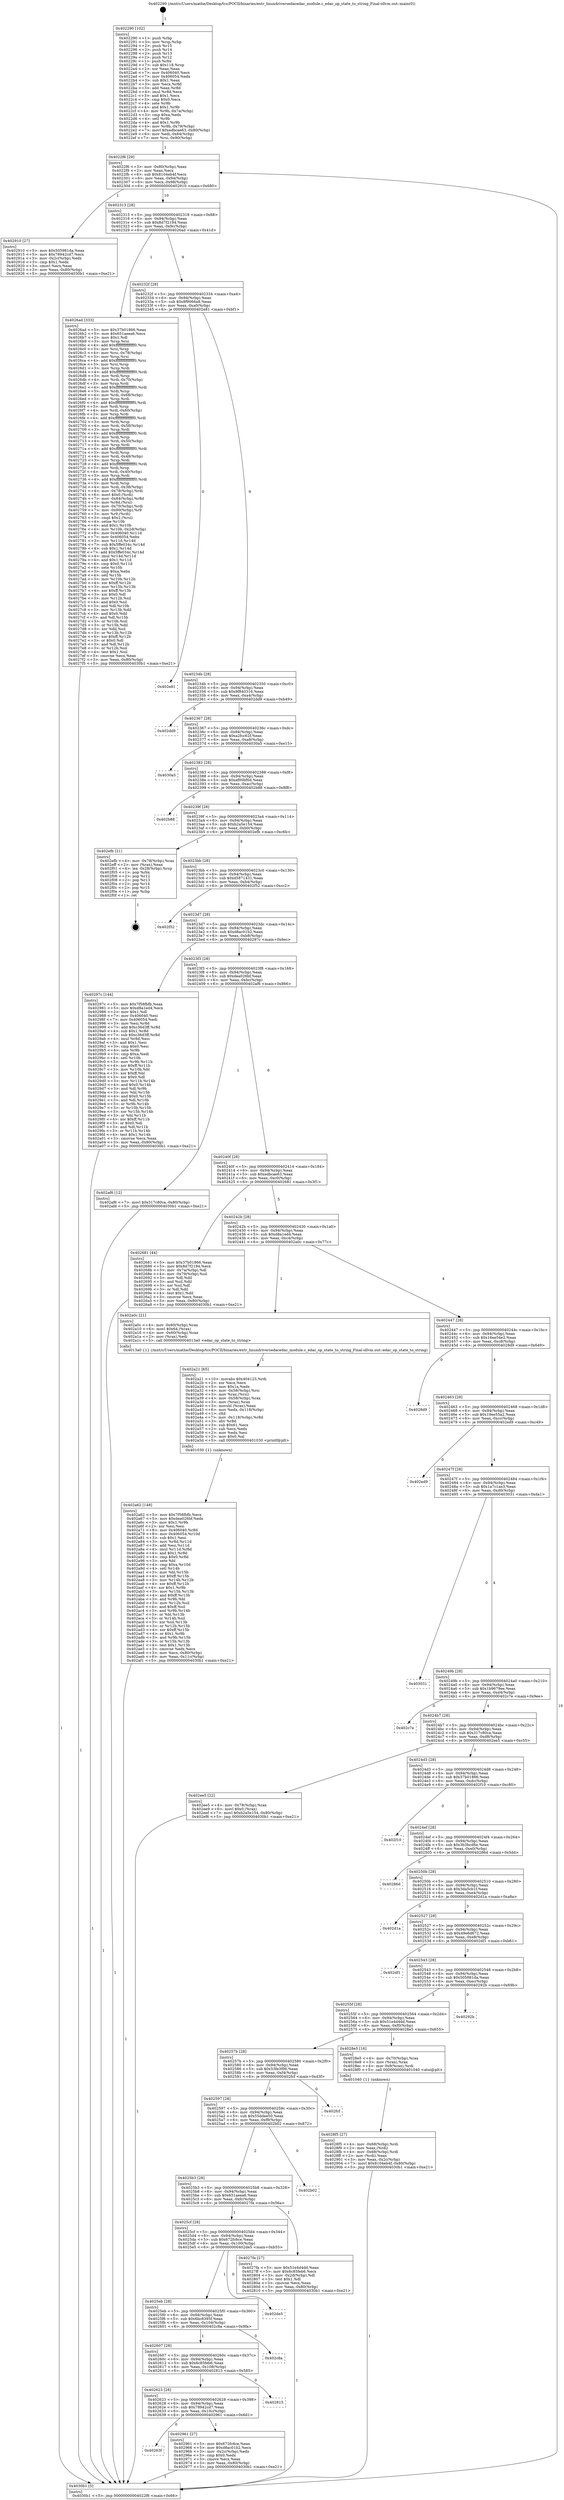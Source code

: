digraph "0x402290" {
  label = "0x402290 (/mnt/c/Users/mathe/Desktop/tcc/POCII/binaries/extr_linuxdriversedacedac_module.c_edac_op_state_to_string_Final-ollvm.out::main(0))"
  labelloc = "t"
  node[shape=record]

  Entry [label="",width=0.3,height=0.3,shape=circle,fillcolor=black,style=filled]
  "0x4022f6" [label="{
     0x4022f6 [29]\l
     | [instrs]\l
     &nbsp;&nbsp;0x4022f6 \<+3\>: mov -0x80(%rbp),%eax\l
     &nbsp;&nbsp;0x4022f9 \<+2\>: mov %eax,%ecx\l
     &nbsp;&nbsp;0x4022fb \<+6\>: sub $0x8104eb4f,%ecx\l
     &nbsp;&nbsp;0x402301 \<+6\>: mov %eax,-0x94(%rbp)\l
     &nbsp;&nbsp;0x402307 \<+6\>: mov %ecx,-0x98(%rbp)\l
     &nbsp;&nbsp;0x40230d \<+6\>: je 0000000000402910 \<main+0x680\>\l
  }"]
  "0x402910" [label="{
     0x402910 [27]\l
     | [instrs]\l
     &nbsp;&nbsp;0x402910 \<+5\>: mov $0x505981da,%eax\l
     &nbsp;&nbsp;0x402915 \<+5\>: mov $0x78942cd7,%ecx\l
     &nbsp;&nbsp;0x40291a \<+3\>: mov -0x2c(%rbp),%edx\l
     &nbsp;&nbsp;0x40291d \<+3\>: cmp $0x1,%edx\l
     &nbsp;&nbsp;0x402920 \<+3\>: cmovl %ecx,%eax\l
     &nbsp;&nbsp;0x402923 \<+3\>: mov %eax,-0x80(%rbp)\l
     &nbsp;&nbsp;0x402926 \<+5\>: jmp 00000000004030b1 \<main+0xe21\>\l
  }"]
  "0x402313" [label="{
     0x402313 [28]\l
     | [instrs]\l
     &nbsp;&nbsp;0x402313 \<+5\>: jmp 0000000000402318 \<main+0x88\>\l
     &nbsp;&nbsp;0x402318 \<+6\>: mov -0x94(%rbp),%eax\l
     &nbsp;&nbsp;0x40231e \<+5\>: sub $0x8d7f2194,%eax\l
     &nbsp;&nbsp;0x402323 \<+6\>: mov %eax,-0x9c(%rbp)\l
     &nbsp;&nbsp;0x402329 \<+6\>: je 00000000004026ad \<main+0x41d\>\l
  }"]
  Exit [label="",width=0.3,height=0.3,shape=circle,fillcolor=black,style=filled,peripheries=2]
  "0x4026ad" [label="{
     0x4026ad [333]\l
     | [instrs]\l
     &nbsp;&nbsp;0x4026ad \<+5\>: mov $0x37b01866,%eax\l
     &nbsp;&nbsp;0x4026b2 \<+5\>: mov $0x651aeea6,%ecx\l
     &nbsp;&nbsp;0x4026b7 \<+2\>: mov $0x1,%dl\l
     &nbsp;&nbsp;0x4026b9 \<+3\>: mov %rsp,%rsi\l
     &nbsp;&nbsp;0x4026bc \<+4\>: add $0xfffffffffffffff0,%rsi\l
     &nbsp;&nbsp;0x4026c0 \<+3\>: mov %rsi,%rsp\l
     &nbsp;&nbsp;0x4026c3 \<+4\>: mov %rsi,-0x78(%rbp)\l
     &nbsp;&nbsp;0x4026c7 \<+3\>: mov %rsp,%rsi\l
     &nbsp;&nbsp;0x4026ca \<+4\>: add $0xfffffffffffffff0,%rsi\l
     &nbsp;&nbsp;0x4026ce \<+3\>: mov %rsi,%rsp\l
     &nbsp;&nbsp;0x4026d1 \<+3\>: mov %rsp,%rdi\l
     &nbsp;&nbsp;0x4026d4 \<+4\>: add $0xfffffffffffffff0,%rdi\l
     &nbsp;&nbsp;0x4026d8 \<+3\>: mov %rdi,%rsp\l
     &nbsp;&nbsp;0x4026db \<+4\>: mov %rdi,-0x70(%rbp)\l
     &nbsp;&nbsp;0x4026df \<+3\>: mov %rsp,%rdi\l
     &nbsp;&nbsp;0x4026e2 \<+4\>: add $0xfffffffffffffff0,%rdi\l
     &nbsp;&nbsp;0x4026e6 \<+3\>: mov %rdi,%rsp\l
     &nbsp;&nbsp;0x4026e9 \<+4\>: mov %rdi,-0x68(%rbp)\l
     &nbsp;&nbsp;0x4026ed \<+3\>: mov %rsp,%rdi\l
     &nbsp;&nbsp;0x4026f0 \<+4\>: add $0xfffffffffffffff0,%rdi\l
     &nbsp;&nbsp;0x4026f4 \<+3\>: mov %rdi,%rsp\l
     &nbsp;&nbsp;0x4026f7 \<+4\>: mov %rdi,-0x60(%rbp)\l
     &nbsp;&nbsp;0x4026fb \<+3\>: mov %rsp,%rdi\l
     &nbsp;&nbsp;0x4026fe \<+4\>: add $0xfffffffffffffff0,%rdi\l
     &nbsp;&nbsp;0x402702 \<+3\>: mov %rdi,%rsp\l
     &nbsp;&nbsp;0x402705 \<+4\>: mov %rdi,-0x58(%rbp)\l
     &nbsp;&nbsp;0x402709 \<+3\>: mov %rsp,%rdi\l
     &nbsp;&nbsp;0x40270c \<+4\>: add $0xfffffffffffffff0,%rdi\l
     &nbsp;&nbsp;0x402710 \<+3\>: mov %rdi,%rsp\l
     &nbsp;&nbsp;0x402713 \<+4\>: mov %rdi,-0x50(%rbp)\l
     &nbsp;&nbsp;0x402717 \<+3\>: mov %rsp,%rdi\l
     &nbsp;&nbsp;0x40271a \<+4\>: add $0xfffffffffffffff0,%rdi\l
     &nbsp;&nbsp;0x40271e \<+3\>: mov %rdi,%rsp\l
     &nbsp;&nbsp;0x402721 \<+4\>: mov %rdi,-0x48(%rbp)\l
     &nbsp;&nbsp;0x402725 \<+3\>: mov %rsp,%rdi\l
     &nbsp;&nbsp;0x402728 \<+4\>: add $0xfffffffffffffff0,%rdi\l
     &nbsp;&nbsp;0x40272c \<+3\>: mov %rdi,%rsp\l
     &nbsp;&nbsp;0x40272f \<+4\>: mov %rdi,-0x40(%rbp)\l
     &nbsp;&nbsp;0x402733 \<+3\>: mov %rsp,%rdi\l
     &nbsp;&nbsp;0x402736 \<+4\>: add $0xfffffffffffffff0,%rdi\l
     &nbsp;&nbsp;0x40273a \<+3\>: mov %rdi,%rsp\l
     &nbsp;&nbsp;0x40273d \<+4\>: mov %rdi,-0x38(%rbp)\l
     &nbsp;&nbsp;0x402741 \<+4\>: mov -0x78(%rbp),%rdi\l
     &nbsp;&nbsp;0x402745 \<+6\>: movl $0x0,(%rdi)\l
     &nbsp;&nbsp;0x40274b \<+7\>: mov -0x84(%rbp),%r8d\l
     &nbsp;&nbsp;0x402752 \<+3\>: mov %r8d,(%rsi)\l
     &nbsp;&nbsp;0x402755 \<+4\>: mov -0x70(%rbp),%rdi\l
     &nbsp;&nbsp;0x402759 \<+7\>: mov -0x90(%rbp),%r9\l
     &nbsp;&nbsp;0x402760 \<+3\>: mov %r9,(%rdi)\l
     &nbsp;&nbsp;0x402763 \<+3\>: cmpl $0x2,(%rsi)\l
     &nbsp;&nbsp;0x402766 \<+4\>: setne %r10b\l
     &nbsp;&nbsp;0x40276a \<+4\>: and $0x1,%r10b\l
     &nbsp;&nbsp;0x40276e \<+4\>: mov %r10b,-0x2d(%rbp)\l
     &nbsp;&nbsp;0x402772 \<+8\>: mov 0x406040,%r11d\l
     &nbsp;&nbsp;0x40277a \<+7\>: mov 0x406054,%ebx\l
     &nbsp;&nbsp;0x402781 \<+3\>: mov %r11d,%r14d\l
     &nbsp;&nbsp;0x402784 \<+7\>: sub $0x5ffe034c,%r14d\l
     &nbsp;&nbsp;0x40278b \<+4\>: sub $0x1,%r14d\l
     &nbsp;&nbsp;0x40278f \<+7\>: add $0x5ffe034c,%r14d\l
     &nbsp;&nbsp;0x402796 \<+4\>: imul %r14d,%r11d\l
     &nbsp;&nbsp;0x40279a \<+4\>: and $0x1,%r11d\l
     &nbsp;&nbsp;0x40279e \<+4\>: cmp $0x0,%r11d\l
     &nbsp;&nbsp;0x4027a2 \<+4\>: sete %r10b\l
     &nbsp;&nbsp;0x4027a6 \<+3\>: cmp $0xa,%ebx\l
     &nbsp;&nbsp;0x4027a9 \<+4\>: setl %r15b\l
     &nbsp;&nbsp;0x4027ad \<+3\>: mov %r10b,%r12b\l
     &nbsp;&nbsp;0x4027b0 \<+4\>: xor $0xff,%r12b\l
     &nbsp;&nbsp;0x4027b4 \<+3\>: mov %r15b,%r13b\l
     &nbsp;&nbsp;0x4027b7 \<+4\>: xor $0xff,%r13b\l
     &nbsp;&nbsp;0x4027bb \<+3\>: xor $0x0,%dl\l
     &nbsp;&nbsp;0x4027be \<+3\>: mov %r12b,%sil\l
     &nbsp;&nbsp;0x4027c1 \<+4\>: and $0x0,%sil\l
     &nbsp;&nbsp;0x4027c5 \<+3\>: and %dl,%r10b\l
     &nbsp;&nbsp;0x4027c8 \<+3\>: mov %r13b,%dil\l
     &nbsp;&nbsp;0x4027cb \<+4\>: and $0x0,%dil\l
     &nbsp;&nbsp;0x4027cf \<+3\>: and %dl,%r15b\l
     &nbsp;&nbsp;0x4027d2 \<+3\>: or %r10b,%sil\l
     &nbsp;&nbsp;0x4027d5 \<+3\>: or %r15b,%dil\l
     &nbsp;&nbsp;0x4027d8 \<+3\>: xor %dil,%sil\l
     &nbsp;&nbsp;0x4027db \<+3\>: or %r13b,%r12b\l
     &nbsp;&nbsp;0x4027de \<+4\>: xor $0xff,%r12b\l
     &nbsp;&nbsp;0x4027e2 \<+3\>: or $0x0,%dl\l
     &nbsp;&nbsp;0x4027e5 \<+3\>: and %dl,%r12b\l
     &nbsp;&nbsp;0x4027e8 \<+3\>: or %r12b,%sil\l
     &nbsp;&nbsp;0x4027eb \<+4\>: test $0x1,%sil\l
     &nbsp;&nbsp;0x4027ef \<+3\>: cmovne %ecx,%eax\l
     &nbsp;&nbsp;0x4027f2 \<+3\>: mov %eax,-0x80(%rbp)\l
     &nbsp;&nbsp;0x4027f5 \<+5\>: jmp 00000000004030b1 \<main+0xe21\>\l
  }"]
  "0x40232f" [label="{
     0x40232f [28]\l
     | [instrs]\l
     &nbsp;&nbsp;0x40232f \<+5\>: jmp 0000000000402334 \<main+0xa4\>\l
     &nbsp;&nbsp;0x402334 \<+6\>: mov -0x94(%rbp),%eax\l
     &nbsp;&nbsp;0x40233a \<+5\>: sub $0x8f9066a8,%eax\l
     &nbsp;&nbsp;0x40233f \<+6\>: mov %eax,-0xa0(%rbp)\l
     &nbsp;&nbsp;0x402345 \<+6\>: je 0000000000402e81 \<main+0xbf1\>\l
  }"]
  "0x402a62" [label="{
     0x402a62 [148]\l
     | [instrs]\l
     &nbsp;&nbsp;0x402a62 \<+5\>: mov $0x7f58fbfb,%ecx\l
     &nbsp;&nbsp;0x402a67 \<+5\>: mov $0xdea026bf,%edx\l
     &nbsp;&nbsp;0x402a6c \<+3\>: mov $0x1,%r9b\l
     &nbsp;&nbsp;0x402a6f \<+2\>: xor %esi,%esi\l
     &nbsp;&nbsp;0x402a71 \<+8\>: mov 0x406040,%r8d\l
     &nbsp;&nbsp;0x402a79 \<+8\>: mov 0x406054,%r10d\l
     &nbsp;&nbsp;0x402a81 \<+3\>: sub $0x1,%esi\l
     &nbsp;&nbsp;0x402a84 \<+3\>: mov %r8d,%r11d\l
     &nbsp;&nbsp;0x402a87 \<+3\>: add %esi,%r11d\l
     &nbsp;&nbsp;0x402a8a \<+4\>: imul %r11d,%r8d\l
     &nbsp;&nbsp;0x402a8e \<+4\>: and $0x1,%r8d\l
     &nbsp;&nbsp;0x402a92 \<+4\>: cmp $0x0,%r8d\l
     &nbsp;&nbsp;0x402a96 \<+3\>: sete %bl\l
     &nbsp;&nbsp;0x402a99 \<+4\>: cmp $0xa,%r10d\l
     &nbsp;&nbsp;0x402a9d \<+4\>: setl %r14b\l
     &nbsp;&nbsp;0x402aa1 \<+3\>: mov %bl,%r15b\l
     &nbsp;&nbsp;0x402aa4 \<+4\>: xor $0xff,%r15b\l
     &nbsp;&nbsp;0x402aa8 \<+3\>: mov %r14b,%r12b\l
     &nbsp;&nbsp;0x402aab \<+4\>: xor $0xff,%r12b\l
     &nbsp;&nbsp;0x402aaf \<+4\>: xor $0x1,%r9b\l
     &nbsp;&nbsp;0x402ab3 \<+3\>: mov %r15b,%r13b\l
     &nbsp;&nbsp;0x402ab6 \<+4\>: and $0xff,%r13b\l
     &nbsp;&nbsp;0x402aba \<+3\>: and %r9b,%bl\l
     &nbsp;&nbsp;0x402abd \<+3\>: mov %r12b,%sil\l
     &nbsp;&nbsp;0x402ac0 \<+4\>: and $0xff,%sil\l
     &nbsp;&nbsp;0x402ac4 \<+3\>: and %r9b,%r14b\l
     &nbsp;&nbsp;0x402ac7 \<+3\>: or %bl,%r13b\l
     &nbsp;&nbsp;0x402aca \<+3\>: or %r14b,%sil\l
     &nbsp;&nbsp;0x402acd \<+3\>: xor %sil,%r13b\l
     &nbsp;&nbsp;0x402ad0 \<+3\>: or %r12b,%r15b\l
     &nbsp;&nbsp;0x402ad3 \<+4\>: xor $0xff,%r15b\l
     &nbsp;&nbsp;0x402ad7 \<+4\>: or $0x1,%r9b\l
     &nbsp;&nbsp;0x402adb \<+3\>: and %r9b,%r15b\l
     &nbsp;&nbsp;0x402ade \<+3\>: or %r15b,%r13b\l
     &nbsp;&nbsp;0x402ae1 \<+4\>: test $0x1,%r13b\l
     &nbsp;&nbsp;0x402ae5 \<+3\>: cmovne %edx,%ecx\l
     &nbsp;&nbsp;0x402ae8 \<+3\>: mov %ecx,-0x80(%rbp)\l
     &nbsp;&nbsp;0x402aeb \<+6\>: mov %eax,-0x11c(%rbp)\l
     &nbsp;&nbsp;0x402af1 \<+5\>: jmp 00000000004030b1 \<main+0xe21\>\l
  }"]
  "0x402e81" [label="{
     0x402e81\l
  }", style=dashed]
  "0x40234b" [label="{
     0x40234b [28]\l
     | [instrs]\l
     &nbsp;&nbsp;0x40234b \<+5\>: jmp 0000000000402350 \<main+0xc0\>\l
     &nbsp;&nbsp;0x402350 \<+6\>: mov -0x94(%rbp),%eax\l
     &nbsp;&nbsp;0x402356 \<+5\>: sub $0x9f840316,%eax\l
     &nbsp;&nbsp;0x40235b \<+6\>: mov %eax,-0xa4(%rbp)\l
     &nbsp;&nbsp;0x402361 \<+6\>: je 0000000000402dd9 \<main+0xb49\>\l
  }"]
  "0x402a21" [label="{
     0x402a21 [65]\l
     | [instrs]\l
     &nbsp;&nbsp;0x402a21 \<+10\>: movabs $0x404123,%rdi\l
     &nbsp;&nbsp;0x402a2b \<+2\>: xor %ecx,%ecx\l
     &nbsp;&nbsp;0x402a2d \<+5\>: mov $0x1a,%edx\l
     &nbsp;&nbsp;0x402a32 \<+4\>: mov -0x58(%rbp),%rsi\l
     &nbsp;&nbsp;0x402a36 \<+3\>: mov %rax,(%rsi)\l
     &nbsp;&nbsp;0x402a39 \<+4\>: mov -0x58(%rbp),%rax\l
     &nbsp;&nbsp;0x402a3d \<+3\>: mov (%rax),%rax\l
     &nbsp;&nbsp;0x402a40 \<+3\>: movsbl (%rax),%eax\l
     &nbsp;&nbsp;0x402a43 \<+6\>: mov %edx,-0x118(%rbp)\l
     &nbsp;&nbsp;0x402a49 \<+1\>: cltd\l
     &nbsp;&nbsp;0x402a4a \<+7\>: mov -0x118(%rbp),%r8d\l
     &nbsp;&nbsp;0x402a51 \<+3\>: idiv %r8d\l
     &nbsp;&nbsp;0x402a54 \<+3\>: sub $0x61,%ecx\l
     &nbsp;&nbsp;0x402a57 \<+2\>: sub %ecx,%edx\l
     &nbsp;&nbsp;0x402a59 \<+2\>: mov %edx,%esi\l
     &nbsp;&nbsp;0x402a5b \<+2\>: mov $0x0,%al\l
     &nbsp;&nbsp;0x402a5d \<+5\>: call 0000000000401030 \<printf@plt\>\l
     | [calls]\l
     &nbsp;&nbsp;0x401030 \{1\} (unknown)\l
  }"]
  "0x402dd9" [label="{
     0x402dd9\l
  }", style=dashed]
  "0x402367" [label="{
     0x402367 [28]\l
     | [instrs]\l
     &nbsp;&nbsp;0x402367 \<+5\>: jmp 000000000040236c \<main+0xdc\>\l
     &nbsp;&nbsp;0x40236c \<+6\>: mov -0x94(%rbp),%eax\l
     &nbsp;&nbsp;0x402372 \<+5\>: sub $0xa2fcc62f,%eax\l
     &nbsp;&nbsp;0x402377 \<+6\>: mov %eax,-0xa8(%rbp)\l
     &nbsp;&nbsp;0x40237d \<+6\>: je 00000000004030a5 \<main+0xe15\>\l
  }"]
  "0x40263f" [label="{
     0x40263f\l
  }", style=dashed]
  "0x4030a5" [label="{
     0x4030a5\l
  }", style=dashed]
  "0x402383" [label="{
     0x402383 [28]\l
     | [instrs]\l
     &nbsp;&nbsp;0x402383 \<+5\>: jmp 0000000000402388 \<main+0xf8\>\l
     &nbsp;&nbsp;0x402388 \<+6\>: mov -0x94(%rbp),%eax\l
     &nbsp;&nbsp;0x40238e \<+5\>: sub $0xaf00bf0d,%eax\l
     &nbsp;&nbsp;0x402393 \<+6\>: mov %eax,-0xac(%rbp)\l
     &nbsp;&nbsp;0x402399 \<+6\>: je 0000000000402b88 \<main+0x8f8\>\l
  }"]
  "0x402961" [label="{
     0x402961 [27]\l
     | [instrs]\l
     &nbsp;&nbsp;0x402961 \<+5\>: mov $0x672fc6ce,%eax\l
     &nbsp;&nbsp;0x402966 \<+5\>: mov $0xd8ac01b2,%ecx\l
     &nbsp;&nbsp;0x40296b \<+3\>: mov -0x2c(%rbp),%edx\l
     &nbsp;&nbsp;0x40296e \<+3\>: cmp $0x0,%edx\l
     &nbsp;&nbsp;0x402971 \<+3\>: cmove %ecx,%eax\l
     &nbsp;&nbsp;0x402974 \<+3\>: mov %eax,-0x80(%rbp)\l
     &nbsp;&nbsp;0x402977 \<+5\>: jmp 00000000004030b1 \<main+0xe21\>\l
  }"]
  "0x402b88" [label="{
     0x402b88\l
  }", style=dashed]
  "0x40239f" [label="{
     0x40239f [28]\l
     | [instrs]\l
     &nbsp;&nbsp;0x40239f \<+5\>: jmp 00000000004023a4 \<main+0x114\>\l
     &nbsp;&nbsp;0x4023a4 \<+6\>: mov -0x94(%rbp),%eax\l
     &nbsp;&nbsp;0x4023aa \<+5\>: sub $0xb2a5e154,%eax\l
     &nbsp;&nbsp;0x4023af \<+6\>: mov %eax,-0xb0(%rbp)\l
     &nbsp;&nbsp;0x4023b5 \<+6\>: je 0000000000402efb \<main+0xc6b\>\l
  }"]
  "0x402623" [label="{
     0x402623 [28]\l
     | [instrs]\l
     &nbsp;&nbsp;0x402623 \<+5\>: jmp 0000000000402628 \<main+0x398\>\l
     &nbsp;&nbsp;0x402628 \<+6\>: mov -0x94(%rbp),%eax\l
     &nbsp;&nbsp;0x40262e \<+5\>: sub $0x78942cd7,%eax\l
     &nbsp;&nbsp;0x402633 \<+6\>: mov %eax,-0x10c(%rbp)\l
     &nbsp;&nbsp;0x402639 \<+6\>: je 0000000000402961 \<main+0x6d1\>\l
  }"]
  "0x402efb" [label="{
     0x402efb [21]\l
     | [instrs]\l
     &nbsp;&nbsp;0x402efb \<+4\>: mov -0x78(%rbp),%rax\l
     &nbsp;&nbsp;0x402eff \<+2\>: mov (%rax),%eax\l
     &nbsp;&nbsp;0x402f01 \<+4\>: lea -0x28(%rbp),%rsp\l
     &nbsp;&nbsp;0x402f05 \<+1\>: pop %rbx\l
     &nbsp;&nbsp;0x402f06 \<+2\>: pop %r12\l
     &nbsp;&nbsp;0x402f08 \<+2\>: pop %r13\l
     &nbsp;&nbsp;0x402f0a \<+2\>: pop %r14\l
     &nbsp;&nbsp;0x402f0c \<+2\>: pop %r15\l
     &nbsp;&nbsp;0x402f0e \<+1\>: pop %rbp\l
     &nbsp;&nbsp;0x402f0f \<+1\>: ret\l
  }"]
  "0x4023bb" [label="{
     0x4023bb [28]\l
     | [instrs]\l
     &nbsp;&nbsp;0x4023bb \<+5\>: jmp 00000000004023c0 \<main+0x130\>\l
     &nbsp;&nbsp;0x4023c0 \<+6\>: mov -0x94(%rbp),%eax\l
     &nbsp;&nbsp;0x4023c6 \<+5\>: sub $0xd5871431,%eax\l
     &nbsp;&nbsp;0x4023cb \<+6\>: mov %eax,-0xb4(%rbp)\l
     &nbsp;&nbsp;0x4023d1 \<+6\>: je 0000000000402f52 \<main+0xcc2\>\l
  }"]
  "0x402815" [label="{
     0x402815\l
  }", style=dashed]
  "0x402f52" [label="{
     0x402f52\l
  }", style=dashed]
  "0x4023d7" [label="{
     0x4023d7 [28]\l
     | [instrs]\l
     &nbsp;&nbsp;0x4023d7 \<+5\>: jmp 00000000004023dc \<main+0x14c\>\l
     &nbsp;&nbsp;0x4023dc \<+6\>: mov -0x94(%rbp),%eax\l
     &nbsp;&nbsp;0x4023e2 \<+5\>: sub $0xd8ac01b2,%eax\l
     &nbsp;&nbsp;0x4023e7 \<+6\>: mov %eax,-0xb8(%rbp)\l
     &nbsp;&nbsp;0x4023ed \<+6\>: je 000000000040297c \<main+0x6ec\>\l
  }"]
  "0x402607" [label="{
     0x402607 [28]\l
     | [instrs]\l
     &nbsp;&nbsp;0x402607 \<+5\>: jmp 000000000040260c \<main+0x37c\>\l
     &nbsp;&nbsp;0x40260c \<+6\>: mov -0x94(%rbp),%eax\l
     &nbsp;&nbsp;0x402612 \<+5\>: sub $0x6c85feb6,%eax\l
     &nbsp;&nbsp;0x402617 \<+6\>: mov %eax,-0x108(%rbp)\l
     &nbsp;&nbsp;0x40261d \<+6\>: je 0000000000402815 \<main+0x585\>\l
  }"]
  "0x40297c" [label="{
     0x40297c [144]\l
     | [instrs]\l
     &nbsp;&nbsp;0x40297c \<+5\>: mov $0x7f58fbfb,%eax\l
     &nbsp;&nbsp;0x402981 \<+5\>: mov $0xd8a1ed4,%ecx\l
     &nbsp;&nbsp;0x402986 \<+2\>: mov $0x1,%dl\l
     &nbsp;&nbsp;0x402988 \<+7\>: mov 0x406040,%esi\l
     &nbsp;&nbsp;0x40298f \<+7\>: mov 0x406054,%edi\l
     &nbsp;&nbsp;0x402996 \<+3\>: mov %esi,%r8d\l
     &nbsp;&nbsp;0x402999 \<+7\>: add $0xc36d3ff,%r8d\l
     &nbsp;&nbsp;0x4029a0 \<+4\>: sub $0x1,%r8d\l
     &nbsp;&nbsp;0x4029a4 \<+7\>: sub $0xc36d3ff,%r8d\l
     &nbsp;&nbsp;0x4029ab \<+4\>: imul %r8d,%esi\l
     &nbsp;&nbsp;0x4029af \<+3\>: and $0x1,%esi\l
     &nbsp;&nbsp;0x4029b2 \<+3\>: cmp $0x0,%esi\l
     &nbsp;&nbsp;0x4029b5 \<+4\>: sete %r9b\l
     &nbsp;&nbsp;0x4029b9 \<+3\>: cmp $0xa,%edi\l
     &nbsp;&nbsp;0x4029bc \<+4\>: setl %r10b\l
     &nbsp;&nbsp;0x4029c0 \<+3\>: mov %r9b,%r11b\l
     &nbsp;&nbsp;0x4029c3 \<+4\>: xor $0xff,%r11b\l
     &nbsp;&nbsp;0x4029c7 \<+3\>: mov %r10b,%bl\l
     &nbsp;&nbsp;0x4029ca \<+3\>: xor $0xff,%bl\l
     &nbsp;&nbsp;0x4029cd \<+3\>: xor $0x0,%dl\l
     &nbsp;&nbsp;0x4029d0 \<+3\>: mov %r11b,%r14b\l
     &nbsp;&nbsp;0x4029d3 \<+4\>: and $0x0,%r14b\l
     &nbsp;&nbsp;0x4029d7 \<+3\>: and %dl,%r9b\l
     &nbsp;&nbsp;0x4029da \<+3\>: mov %bl,%r15b\l
     &nbsp;&nbsp;0x4029dd \<+4\>: and $0x0,%r15b\l
     &nbsp;&nbsp;0x4029e1 \<+3\>: and %dl,%r10b\l
     &nbsp;&nbsp;0x4029e4 \<+3\>: or %r9b,%r14b\l
     &nbsp;&nbsp;0x4029e7 \<+3\>: or %r10b,%r15b\l
     &nbsp;&nbsp;0x4029ea \<+3\>: xor %r15b,%r14b\l
     &nbsp;&nbsp;0x4029ed \<+3\>: or %bl,%r11b\l
     &nbsp;&nbsp;0x4029f0 \<+4\>: xor $0xff,%r11b\l
     &nbsp;&nbsp;0x4029f4 \<+3\>: or $0x0,%dl\l
     &nbsp;&nbsp;0x4029f7 \<+3\>: and %dl,%r11b\l
     &nbsp;&nbsp;0x4029fa \<+3\>: or %r11b,%r14b\l
     &nbsp;&nbsp;0x4029fd \<+4\>: test $0x1,%r14b\l
     &nbsp;&nbsp;0x402a01 \<+3\>: cmovne %ecx,%eax\l
     &nbsp;&nbsp;0x402a04 \<+3\>: mov %eax,-0x80(%rbp)\l
     &nbsp;&nbsp;0x402a07 \<+5\>: jmp 00000000004030b1 \<main+0xe21\>\l
  }"]
  "0x4023f3" [label="{
     0x4023f3 [28]\l
     | [instrs]\l
     &nbsp;&nbsp;0x4023f3 \<+5\>: jmp 00000000004023f8 \<main+0x168\>\l
     &nbsp;&nbsp;0x4023f8 \<+6\>: mov -0x94(%rbp),%eax\l
     &nbsp;&nbsp;0x4023fe \<+5\>: sub $0xdea026bf,%eax\l
     &nbsp;&nbsp;0x402403 \<+6\>: mov %eax,-0xbc(%rbp)\l
     &nbsp;&nbsp;0x402409 \<+6\>: je 0000000000402af6 \<main+0x866\>\l
  }"]
  "0x402c8a" [label="{
     0x402c8a\l
  }", style=dashed]
  "0x402af6" [label="{
     0x402af6 [12]\l
     | [instrs]\l
     &nbsp;&nbsp;0x402af6 \<+7\>: movl $0x317c80ca,-0x80(%rbp)\l
     &nbsp;&nbsp;0x402afd \<+5\>: jmp 00000000004030b1 \<main+0xe21\>\l
  }"]
  "0x40240f" [label="{
     0x40240f [28]\l
     | [instrs]\l
     &nbsp;&nbsp;0x40240f \<+5\>: jmp 0000000000402414 \<main+0x184\>\l
     &nbsp;&nbsp;0x402414 \<+6\>: mov -0x94(%rbp),%eax\l
     &nbsp;&nbsp;0x40241a \<+5\>: sub $0xedbcae63,%eax\l
     &nbsp;&nbsp;0x40241f \<+6\>: mov %eax,-0xc0(%rbp)\l
     &nbsp;&nbsp;0x402425 \<+6\>: je 0000000000402681 \<main+0x3f1\>\l
  }"]
  "0x4025eb" [label="{
     0x4025eb [28]\l
     | [instrs]\l
     &nbsp;&nbsp;0x4025eb \<+5\>: jmp 00000000004025f0 \<main+0x360\>\l
     &nbsp;&nbsp;0x4025f0 \<+6\>: mov -0x94(%rbp),%eax\l
     &nbsp;&nbsp;0x4025f6 \<+5\>: sub $0x6bc8395f,%eax\l
     &nbsp;&nbsp;0x4025fb \<+6\>: mov %eax,-0x104(%rbp)\l
     &nbsp;&nbsp;0x402601 \<+6\>: je 0000000000402c8a \<main+0x9fa\>\l
  }"]
  "0x402681" [label="{
     0x402681 [44]\l
     | [instrs]\l
     &nbsp;&nbsp;0x402681 \<+5\>: mov $0x37b01866,%eax\l
     &nbsp;&nbsp;0x402686 \<+5\>: mov $0x8d7f2194,%ecx\l
     &nbsp;&nbsp;0x40268b \<+3\>: mov -0x7a(%rbp),%dl\l
     &nbsp;&nbsp;0x40268e \<+4\>: mov -0x79(%rbp),%sil\l
     &nbsp;&nbsp;0x402692 \<+3\>: mov %dl,%dil\l
     &nbsp;&nbsp;0x402695 \<+3\>: and %sil,%dil\l
     &nbsp;&nbsp;0x402698 \<+3\>: xor %sil,%dl\l
     &nbsp;&nbsp;0x40269b \<+3\>: or %dl,%dil\l
     &nbsp;&nbsp;0x40269e \<+4\>: test $0x1,%dil\l
     &nbsp;&nbsp;0x4026a2 \<+3\>: cmovne %ecx,%eax\l
     &nbsp;&nbsp;0x4026a5 \<+3\>: mov %eax,-0x80(%rbp)\l
     &nbsp;&nbsp;0x4026a8 \<+5\>: jmp 00000000004030b1 \<main+0xe21\>\l
  }"]
  "0x40242b" [label="{
     0x40242b [28]\l
     | [instrs]\l
     &nbsp;&nbsp;0x40242b \<+5\>: jmp 0000000000402430 \<main+0x1a0\>\l
     &nbsp;&nbsp;0x402430 \<+6\>: mov -0x94(%rbp),%eax\l
     &nbsp;&nbsp;0x402436 \<+5\>: sub $0xd8a1ed4,%eax\l
     &nbsp;&nbsp;0x40243b \<+6\>: mov %eax,-0xc4(%rbp)\l
     &nbsp;&nbsp;0x402441 \<+6\>: je 0000000000402a0c \<main+0x77c\>\l
  }"]
  "0x4030b1" [label="{
     0x4030b1 [5]\l
     | [instrs]\l
     &nbsp;&nbsp;0x4030b1 \<+5\>: jmp 00000000004022f6 \<main+0x66\>\l
  }"]
  "0x402290" [label="{
     0x402290 [102]\l
     | [instrs]\l
     &nbsp;&nbsp;0x402290 \<+1\>: push %rbp\l
     &nbsp;&nbsp;0x402291 \<+3\>: mov %rsp,%rbp\l
     &nbsp;&nbsp;0x402294 \<+2\>: push %r15\l
     &nbsp;&nbsp;0x402296 \<+2\>: push %r14\l
     &nbsp;&nbsp;0x402298 \<+2\>: push %r13\l
     &nbsp;&nbsp;0x40229a \<+2\>: push %r12\l
     &nbsp;&nbsp;0x40229c \<+1\>: push %rbx\l
     &nbsp;&nbsp;0x40229d \<+7\>: sub $0x118,%rsp\l
     &nbsp;&nbsp;0x4022a4 \<+2\>: xor %eax,%eax\l
     &nbsp;&nbsp;0x4022a6 \<+7\>: mov 0x406040,%ecx\l
     &nbsp;&nbsp;0x4022ad \<+7\>: mov 0x406054,%edx\l
     &nbsp;&nbsp;0x4022b4 \<+3\>: sub $0x1,%eax\l
     &nbsp;&nbsp;0x4022b7 \<+3\>: mov %ecx,%r8d\l
     &nbsp;&nbsp;0x4022ba \<+3\>: add %eax,%r8d\l
     &nbsp;&nbsp;0x4022bd \<+4\>: imul %r8d,%ecx\l
     &nbsp;&nbsp;0x4022c1 \<+3\>: and $0x1,%ecx\l
     &nbsp;&nbsp;0x4022c4 \<+3\>: cmp $0x0,%ecx\l
     &nbsp;&nbsp;0x4022c7 \<+4\>: sete %r9b\l
     &nbsp;&nbsp;0x4022cb \<+4\>: and $0x1,%r9b\l
     &nbsp;&nbsp;0x4022cf \<+4\>: mov %r9b,-0x7a(%rbp)\l
     &nbsp;&nbsp;0x4022d3 \<+3\>: cmp $0xa,%edx\l
     &nbsp;&nbsp;0x4022d6 \<+4\>: setl %r9b\l
     &nbsp;&nbsp;0x4022da \<+4\>: and $0x1,%r9b\l
     &nbsp;&nbsp;0x4022de \<+4\>: mov %r9b,-0x79(%rbp)\l
     &nbsp;&nbsp;0x4022e2 \<+7\>: movl $0xedbcae63,-0x80(%rbp)\l
     &nbsp;&nbsp;0x4022e9 \<+6\>: mov %edi,-0x84(%rbp)\l
     &nbsp;&nbsp;0x4022ef \<+7\>: mov %rsi,-0x90(%rbp)\l
  }"]
  "0x402de5" [label="{
     0x402de5\l
  }", style=dashed]
  "0x4028f5" [label="{
     0x4028f5 [27]\l
     | [instrs]\l
     &nbsp;&nbsp;0x4028f5 \<+4\>: mov -0x68(%rbp),%rdi\l
     &nbsp;&nbsp;0x4028f9 \<+2\>: mov %eax,(%rdi)\l
     &nbsp;&nbsp;0x4028fb \<+4\>: mov -0x68(%rbp),%rdi\l
     &nbsp;&nbsp;0x4028ff \<+2\>: mov (%rdi),%eax\l
     &nbsp;&nbsp;0x402901 \<+3\>: mov %eax,-0x2c(%rbp)\l
     &nbsp;&nbsp;0x402904 \<+7\>: movl $0x8104eb4f,-0x80(%rbp)\l
     &nbsp;&nbsp;0x40290b \<+5\>: jmp 00000000004030b1 \<main+0xe21\>\l
  }"]
  "0x402a0c" [label="{
     0x402a0c [21]\l
     | [instrs]\l
     &nbsp;&nbsp;0x402a0c \<+4\>: mov -0x60(%rbp),%rax\l
     &nbsp;&nbsp;0x402a10 \<+6\>: movl $0x64,(%rax)\l
     &nbsp;&nbsp;0x402a16 \<+4\>: mov -0x60(%rbp),%rax\l
     &nbsp;&nbsp;0x402a1a \<+2\>: mov (%rax),%edi\l
     &nbsp;&nbsp;0x402a1c \<+5\>: call 00000000004013a0 \<edac_op_state_to_string\>\l
     | [calls]\l
     &nbsp;&nbsp;0x4013a0 \{1\} (/mnt/c/Users/mathe/Desktop/tcc/POCII/binaries/extr_linuxdriversedacedac_module.c_edac_op_state_to_string_Final-ollvm.out::edac_op_state_to_string)\l
  }"]
  "0x402447" [label="{
     0x402447 [28]\l
     | [instrs]\l
     &nbsp;&nbsp;0x402447 \<+5\>: jmp 000000000040244c \<main+0x1bc\>\l
     &nbsp;&nbsp;0x40244c \<+6\>: mov -0x94(%rbp),%eax\l
     &nbsp;&nbsp;0x402452 \<+5\>: sub $0x16ee54e2,%eax\l
     &nbsp;&nbsp;0x402457 \<+6\>: mov %eax,-0xc8(%rbp)\l
     &nbsp;&nbsp;0x40245d \<+6\>: je 00000000004028d9 \<main+0x649\>\l
  }"]
  "0x4025cf" [label="{
     0x4025cf [28]\l
     | [instrs]\l
     &nbsp;&nbsp;0x4025cf \<+5\>: jmp 00000000004025d4 \<main+0x344\>\l
     &nbsp;&nbsp;0x4025d4 \<+6\>: mov -0x94(%rbp),%eax\l
     &nbsp;&nbsp;0x4025da \<+5\>: sub $0x672fc6ce,%eax\l
     &nbsp;&nbsp;0x4025df \<+6\>: mov %eax,-0x100(%rbp)\l
     &nbsp;&nbsp;0x4025e5 \<+6\>: je 0000000000402de5 \<main+0xb55\>\l
  }"]
  "0x4028d9" [label="{
     0x4028d9\l
  }", style=dashed]
  "0x402463" [label="{
     0x402463 [28]\l
     | [instrs]\l
     &nbsp;&nbsp;0x402463 \<+5\>: jmp 0000000000402468 \<main+0x1d8\>\l
     &nbsp;&nbsp;0x402468 \<+6\>: mov -0x94(%rbp),%eax\l
     &nbsp;&nbsp;0x40246e \<+5\>: sub $0x19ee55a2,%eax\l
     &nbsp;&nbsp;0x402473 \<+6\>: mov %eax,-0xcc(%rbp)\l
     &nbsp;&nbsp;0x402479 \<+6\>: je 0000000000402ed9 \<main+0xc49\>\l
  }"]
  "0x4027fa" [label="{
     0x4027fa [27]\l
     | [instrs]\l
     &nbsp;&nbsp;0x4027fa \<+5\>: mov $0x51e4d4dd,%eax\l
     &nbsp;&nbsp;0x4027ff \<+5\>: mov $0x6c85feb6,%ecx\l
     &nbsp;&nbsp;0x402804 \<+3\>: mov -0x2d(%rbp),%dl\l
     &nbsp;&nbsp;0x402807 \<+3\>: test $0x1,%dl\l
     &nbsp;&nbsp;0x40280a \<+3\>: cmovne %ecx,%eax\l
     &nbsp;&nbsp;0x40280d \<+3\>: mov %eax,-0x80(%rbp)\l
     &nbsp;&nbsp;0x402810 \<+5\>: jmp 00000000004030b1 \<main+0xe21\>\l
  }"]
  "0x402ed9" [label="{
     0x402ed9\l
  }", style=dashed]
  "0x40247f" [label="{
     0x40247f [28]\l
     | [instrs]\l
     &nbsp;&nbsp;0x40247f \<+5\>: jmp 0000000000402484 \<main+0x1f4\>\l
     &nbsp;&nbsp;0x402484 \<+6\>: mov -0x94(%rbp),%eax\l
     &nbsp;&nbsp;0x40248a \<+5\>: sub $0x1a7c1ae3,%eax\l
     &nbsp;&nbsp;0x40248f \<+6\>: mov %eax,-0xd0(%rbp)\l
     &nbsp;&nbsp;0x402495 \<+6\>: je 0000000000403031 \<main+0xda1\>\l
  }"]
  "0x4025b3" [label="{
     0x4025b3 [28]\l
     | [instrs]\l
     &nbsp;&nbsp;0x4025b3 \<+5\>: jmp 00000000004025b8 \<main+0x328\>\l
     &nbsp;&nbsp;0x4025b8 \<+6\>: mov -0x94(%rbp),%eax\l
     &nbsp;&nbsp;0x4025be \<+5\>: sub $0x651aeea6,%eax\l
     &nbsp;&nbsp;0x4025c3 \<+6\>: mov %eax,-0xfc(%rbp)\l
     &nbsp;&nbsp;0x4025c9 \<+6\>: je 00000000004027fa \<main+0x56a\>\l
  }"]
  "0x403031" [label="{
     0x403031\l
  }", style=dashed]
  "0x40249b" [label="{
     0x40249b [28]\l
     | [instrs]\l
     &nbsp;&nbsp;0x40249b \<+5\>: jmp 00000000004024a0 \<main+0x210\>\l
     &nbsp;&nbsp;0x4024a0 \<+6\>: mov -0x94(%rbp),%eax\l
     &nbsp;&nbsp;0x4024a6 \<+5\>: sub $0x1b9679ee,%eax\l
     &nbsp;&nbsp;0x4024ab \<+6\>: mov %eax,-0xd4(%rbp)\l
     &nbsp;&nbsp;0x4024b1 \<+6\>: je 0000000000402c7e \<main+0x9ee\>\l
  }"]
  "0x402b02" [label="{
     0x402b02\l
  }", style=dashed]
  "0x402c7e" [label="{
     0x402c7e\l
  }", style=dashed]
  "0x4024b7" [label="{
     0x4024b7 [28]\l
     | [instrs]\l
     &nbsp;&nbsp;0x4024b7 \<+5\>: jmp 00000000004024bc \<main+0x22c\>\l
     &nbsp;&nbsp;0x4024bc \<+6\>: mov -0x94(%rbp),%eax\l
     &nbsp;&nbsp;0x4024c2 \<+5\>: sub $0x317c80ca,%eax\l
     &nbsp;&nbsp;0x4024c7 \<+6\>: mov %eax,-0xd8(%rbp)\l
     &nbsp;&nbsp;0x4024cd \<+6\>: je 0000000000402ee5 \<main+0xc55\>\l
  }"]
  "0x402597" [label="{
     0x402597 [28]\l
     | [instrs]\l
     &nbsp;&nbsp;0x402597 \<+5\>: jmp 000000000040259c \<main+0x30c\>\l
     &nbsp;&nbsp;0x40259c \<+6\>: mov -0x94(%rbp),%eax\l
     &nbsp;&nbsp;0x4025a2 \<+5\>: sub $0x55ddee50,%eax\l
     &nbsp;&nbsp;0x4025a7 \<+6\>: mov %eax,-0xf8(%rbp)\l
     &nbsp;&nbsp;0x4025ad \<+6\>: je 0000000000402b02 \<main+0x872\>\l
  }"]
  "0x402ee5" [label="{
     0x402ee5 [22]\l
     | [instrs]\l
     &nbsp;&nbsp;0x402ee5 \<+4\>: mov -0x78(%rbp),%rax\l
     &nbsp;&nbsp;0x402ee9 \<+6\>: movl $0x0,(%rax)\l
     &nbsp;&nbsp;0x402eef \<+7\>: movl $0xb2a5e154,-0x80(%rbp)\l
     &nbsp;&nbsp;0x402ef6 \<+5\>: jmp 00000000004030b1 \<main+0xe21\>\l
  }"]
  "0x4024d3" [label="{
     0x4024d3 [28]\l
     | [instrs]\l
     &nbsp;&nbsp;0x4024d3 \<+5\>: jmp 00000000004024d8 \<main+0x248\>\l
     &nbsp;&nbsp;0x4024d8 \<+6\>: mov -0x94(%rbp),%eax\l
     &nbsp;&nbsp;0x4024de \<+5\>: sub $0x37b01866,%eax\l
     &nbsp;&nbsp;0x4024e3 \<+6\>: mov %eax,-0xdc(%rbp)\l
     &nbsp;&nbsp;0x4024e9 \<+6\>: je 0000000000402f10 \<main+0xc80\>\l
  }"]
  "0x402fcf" [label="{
     0x402fcf\l
  }", style=dashed]
  "0x402f10" [label="{
     0x402f10\l
  }", style=dashed]
  "0x4024ef" [label="{
     0x4024ef [28]\l
     | [instrs]\l
     &nbsp;&nbsp;0x4024ef \<+5\>: jmp 00000000004024f4 \<main+0x264\>\l
     &nbsp;&nbsp;0x4024f4 \<+6\>: mov -0x94(%rbp),%eax\l
     &nbsp;&nbsp;0x4024fa \<+5\>: sub $0x3b3bcd6e,%eax\l
     &nbsp;&nbsp;0x4024ff \<+6\>: mov %eax,-0xe0(%rbp)\l
     &nbsp;&nbsp;0x402505 \<+6\>: je 000000000040286d \<main+0x5dd\>\l
  }"]
  "0x40257b" [label="{
     0x40257b [28]\l
     | [instrs]\l
     &nbsp;&nbsp;0x40257b \<+5\>: jmp 0000000000402580 \<main+0x2f0\>\l
     &nbsp;&nbsp;0x402580 \<+6\>: mov -0x94(%rbp),%eax\l
     &nbsp;&nbsp;0x402586 \<+5\>: sub $0x53fe3f06,%eax\l
     &nbsp;&nbsp;0x40258b \<+6\>: mov %eax,-0xf4(%rbp)\l
     &nbsp;&nbsp;0x402591 \<+6\>: je 0000000000402fcf \<main+0xd3f\>\l
  }"]
  "0x40286d" [label="{
     0x40286d\l
  }", style=dashed]
  "0x40250b" [label="{
     0x40250b [28]\l
     | [instrs]\l
     &nbsp;&nbsp;0x40250b \<+5\>: jmp 0000000000402510 \<main+0x280\>\l
     &nbsp;&nbsp;0x402510 \<+6\>: mov -0x94(%rbp),%eax\l
     &nbsp;&nbsp;0x402516 \<+5\>: sub $0x3da5cb1f,%eax\l
     &nbsp;&nbsp;0x40251b \<+6\>: mov %eax,-0xe4(%rbp)\l
     &nbsp;&nbsp;0x402521 \<+6\>: je 0000000000402d1a \<main+0xa8a\>\l
  }"]
  "0x4028e5" [label="{
     0x4028e5 [16]\l
     | [instrs]\l
     &nbsp;&nbsp;0x4028e5 \<+4\>: mov -0x70(%rbp),%rax\l
     &nbsp;&nbsp;0x4028e9 \<+3\>: mov (%rax),%rax\l
     &nbsp;&nbsp;0x4028ec \<+4\>: mov 0x8(%rax),%rdi\l
     &nbsp;&nbsp;0x4028f0 \<+5\>: call 0000000000401040 \<atoi@plt\>\l
     | [calls]\l
     &nbsp;&nbsp;0x401040 \{1\} (unknown)\l
  }"]
  "0x402d1a" [label="{
     0x402d1a\l
  }", style=dashed]
  "0x402527" [label="{
     0x402527 [28]\l
     | [instrs]\l
     &nbsp;&nbsp;0x402527 \<+5\>: jmp 000000000040252c \<main+0x29c\>\l
     &nbsp;&nbsp;0x40252c \<+6\>: mov -0x94(%rbp),%eax\l
     &nbsp;&nbsp;0x402532 \<+5\>: sub $0x49e6d672,%eax\l
     &nbsp;&nbsp;0x402537 \<+6\>: mov %eax,-0xe8(%rbp)\l
     &nbsp;&nbsp;0x40253d \<+6\>: je 0000000000402df1 \<main+0xb61\>\l
  }"]
  "0x40255f" [label="{
     0x40255f [28]\l
     | [instrs]\l
     &nbsp;&nbsp;0x40255f \<+5\>: jmp 0000000000402564 \<main+0x2d4\>\l
     &nbsp;&nbsp;0x402564 \<+6\>: mov -0x94(%rbp),%eax\l
     &nbsp;&nbsp;0x40256a \<+5\>: sub $0x51e4d4dd,%eax\l
     &nbsp;&nbsp;0x40256f \<+6\>: mov %eax,-0xf0(%rbp)\l
     &nbsp;&nbsp;0x402575 \<+6\>: je 00000000004028e5 \<main+0x655\>\l
  }"]
  "0x402df1" [label="{
     0x402df1\l
  }", style=dashed]
  "0x402543" [label="{
     0x402543 [28]\l
     | [instrs]\l
     &nbsp;&nbsp;0x402543 \<+5\>: jmp 0000000000402548 \<main+0x2b8\>\l
     &nbsp;&nbsp;0x402548 \<+6\>: mov -0x94(%rbp),%eax\l
     &nbsp;&nbsp;0x40254e \<+5\>: sub $0x505981da,%eax\l
     &nbsp;&nbsp;0x402553 \<+6\>: mov %eax,-0xec(%rbp)\l
     &nbsp;&nbsp;0x402559 \<+6\>: je 000000000040292b \<main+0x69b\>\l
  }"]
  "0x40292b" [label="{
     0x40292b\l
  }", style=dashed]
  Entry -> "0x402290" [label=" 1"]
  "0x4022f6" -> "0x402910" [label=" 1"]
  "0x4022f6" -> "0x402313" [label=" 10"]
  "0x402efb" -> Exit [label=" 1"]
  "0x402313" -> "0x4026ad" [label=" 1"]
  "0x402313" -> "0x40232f" [label=" 9"]
  "0x402ee5" -> "0x4030b1" [label=" 1"]
  "0x40232f" -> "0x402e81" [label=" 0"]
  "0x40232f" -> "0x40234b" [label=" 9"]
  "0x402af6" -> "0x4030b1" [label=" 1"]
  "0x40234b" -> "0x402dd9" [label=" 0"]
  "0x40234b" -> "0x402367" [label=" 9"]
  "0x402a62" -> "0x4030b1" [label=" 1"]
  "0x402367" -> "0x4030a5" [label=" 0"]
  "0x402367" -> "0x402383" [label=" 9"]
  "0x402a21" -> "0x402a62" [label=" 1"]
  "0x402383" -> "0x402b88" [label=" 0"]
  "0x402383" -> "0x40239f" [label=" 9"]
  "0x402a0c" -> "0x402a21" [label=" 1"]
  "0x40239f" -> "0x402efb" [label=" 1"]
  "0x40239f" -> "0x4023bb" [label=" 8"]
  "0x402961" -> "0x4030b1" [label=" 1"]
  "0x4023bb" -> "0x402f52" [label=" 0"]
  "0x4023bb" -> "0x4023d7" [label=" 8"]
  "0x402623" -> "0x40263f" [label=" 0"]
  "0x4023d7" -> "0x40297c" [label=" 1"]
  "0x4023d7" -> "0x4023f3" [label=" 7"]
  "0x40297c" -> "0x4030b1" [label=" 1"]
  "0x4023f3" -> "0x402af6" [label=" 1"]
  "0x4023f3" -> "0x40240f" [label=" 6"]
  "0x402607" -> "0x402623" [label=" 1"]
  "0x40240f" -> "0x402681" [label=" 1"]
  "0x40240f" -> "0x40242b" [label=" 5"]
  "0x402681" -> "0x4030b1" [label=" 1"]
  "0x402290" -> "0x4022f6" [label=" 1"]
  "0x4030b1" -> "0x4022f6" [label=" 10"]
  "0x402623" -> "0x402961" [label=" 1"]
  "0x4026ad" -> "0x4030b1" [label=" 1"]
  "0x4025eb" -> "0x402607" [label=" 1"]
  "0x40242b" -> "0x402a0c" [label=" 1"]
  "0x40242b" -> "0x402447" [label=" 4"]
  "0x402607" -> "0x402815" [label=" 0"]
  "0x402447" -> "0x4028d9" [label=" 0"]
  "0x402447" -> "0x402463" [label=" 4"]
  "0x4025cf" -> "0x4025eb" [label=" 1"]
  "0x402463" -> "0x402ed9" [label=" 0"]
  "0x402463" -> "0x40247f" [label=" 4"]
  "0x4025cf" -> "0x402de5" [label=" 0"]
  "0x40247f" -> "0x403031" [label=" 0"]
  "0x40247f" -> "0x40249b" [label=" 4"]
  "0x402910" -> "0x4030b1" [label=" 1"]
  "0x40249b" -> "0x402c7e" [label=" 0"]
  "0x40249b" -> "0x4024b7" [label=" 4"]
  "0x4028f5" -> "0x4030b1" [label=" 1"]
  "0x4024b7" -> "0x402ee5" [label=" 1"]
  "0x4024b7" -> "0x4024d3" [label=" 3"]
  "0x4027fa" -> "0x4030b1" [label=" 1"]
  "0x4024d3" -> "0x402f10" [label=" 0"]
  "0x4024d3" -> "0x4024ef" [label=" 3"]
  "0x4025b3" -> "0x4025cf" [label=" 1"]
  "0x4024ef" -> "0x40286d" [label=" 0"]
  "0x4024ef" -> "0x40250b" [label=" 3"]
  "0x4025eb" -> "0x402c8a" [label=" 0"]
  "0x40250b" -> "0x402d1a" [label=" 0"]
  "0x40250b" -> "0x402527" [label=" 3"]
  "0x402597" -> "0x4025b3" [label=" 2"]
  "0x402527" -> "0x402df1" [label=" 0"]
  "0x402527" -> "0x402543" [label=" 3"]
  "0x4028e5" -> "0x4028f5" [label=" 1"]
  "0x402543" -> "0x40292b" [label=" 0"]
  "0x402543" -> "0x40255f" [label=" 3"]
  "0x402597" -> "0x402b02" [label=" 0"]
  "0x40255f" -> "0x4028e5" [label=" 1"]
  "0x40255f" -> "0x40257b" [label=" 2"]
  "0x4025b3" -> "0x4027fa" [label=" 1"]
  "0x40257b" -> "0x402fcf" [label=" 0"]
  "0x40257b" -> "0x402597" [label=" 2"]
}
